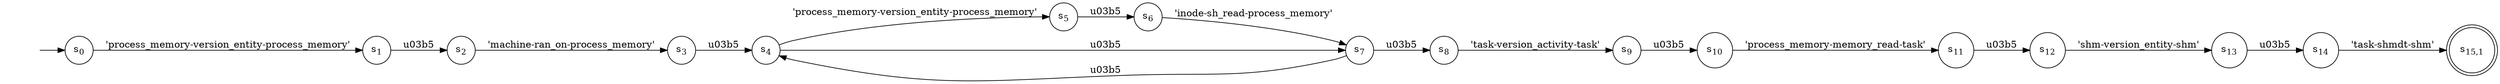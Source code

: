 digraph NFA {
    rankdir = LR;
    I [style = invis];
    I -> S0;
    S0 [label = <s<sub>0</sub>>, shape = circle];
    S1 [label = <s<sub>1</sub>>, shape = circle];
    S2 [label = <s<sub>2</sub>>, shape = circle];
    S3 [label = <s<sub>3</sub>>, shape = circle];
    S4 [label = <s<sub>4</sub>>, shape = circle];
    S5 [label = <s<sub>5</sub>>, shape = circle];
    S6 [label = <s<sub>6</sub>>, shape = circle];
    S7 [label = <s<sub>7</sub>>, shape = circle];
    S7 -> S4 [label = "\u03b5"];
    S8 [label = <s<sub>8</sub>>, shape = circle];
    S9 [label = <s<sub>9</sub>>, shape = circle];
    S10 [label = <s<sub>10</sub>>, shape = circle];
    S11 [label = <s<sub>11</sub>>, shape = circle];
    S12 [label = <s<sub>12</sub>>, shape = circle];
    S13 [label = <s<sub>13</sub>>, shape = circle];
    S14 [label = <s<sub>14</sub>>, shape = circle];
    S15 [label = <s<sub>15,1</sub>>, shape = circle, peripheries = 2];
    S14 -> S15 [label = "'task-shmdt-shm'"];
    S13 -> S14 [label = "\u03b5"];
    S12 -> S13 [label = "'shm-version_entity-shm'"];
    S11 -> S12 [label = "\u03b5"];
    S10 -> S11 [label = "'process_memory-memory_read-task'"];
    S9 -> S10 [label = "\u03b5"];
    S8 -> S9 [label = "'task-version_activity-task'"];
    S7 -> S8 [label = "\u03b5"];
    S6 -> S7 [label = "'inode-sh_read-process_memory'"];
    S5 -> S6 [label = "\u03b5"];
    S4 -> S5 [label = "'process_memory-version_entity-process_memory'"];
    S4 -> S7 [label = "\u03b5"];
    S3 -> S4 [label = "\u03b5"];
    S2 -> S3 [label = "'machine-ran_on-process_memory'"];
    S1 -> S2 [label = "\u03b5"];
    S0 -> S1 [label = "'process_memory-version_entity-process_memory'"];
}
